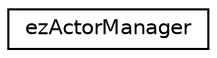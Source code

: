 digraph "Graphical Class Hierarchy"
{
 // LATEX_PDF_SIZE
  edge [fontname="Helvetica",fontsize="10",labelfontname="Helvetica",labelfontsize="10"];
  node [fontname="Helvetica",fontsize="10",shape=record];
  rankdir="LR";
  Node0 [label="ezActorManager",height=0.2,width=0.4,color="black", fillcolor="white", style="filled",URL="$d6/d87/classez_actor_manager.htm",tooltip=" "];
}
